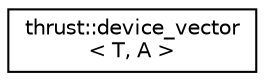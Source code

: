 digraph "Graphical Class Hierarchy"
{
 // LATEX_PDF_SIZE
  edge [fontname="Helvetica",fontsize="10",labelfontname="Helvetica",labelfontsize="10"];
  node [fontname="Helvetica",fontsize="10",shape=record];
  rankdir="LR";
  Node0 [label="thrust::device_vector\l\< T, A \>",height=0.2,width=0.4,color="black", fillcolor="white", style="filled",URL="$classthrust_1_1device__vector.html",tooltip=" "];
}
